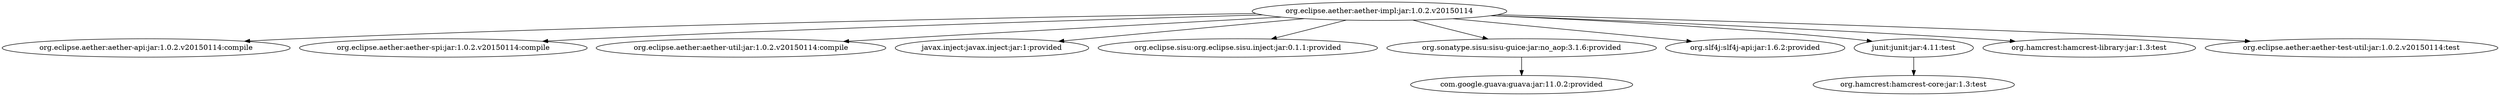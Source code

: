 digraph "org.eclipse.aether:aether-impl:jar:1.0.2.v20150114" { 
	"org.eclipse.aether:aether-impl:jar:1.0.2.v20150114" -> "org.eclipse.aether:aether-api:jar:1.0.2.v20150114:compile" ; 
	"org.eclipse.aether:aether-impl:jar:1.0.2.v20150114" -> "org.eclipse.aether:aether-spi:jar:1.0.2.v20150114:compile" ; 
	"org.eclipse.aether:aether-impl:jar:1.0.2.v20150114" -> "org.eclipse.aether:aether-util:jar:1.0.2.v20150114:compile" ; 
	"org.eclipse.aether:aether-impl:jar:1.0.2.v20150114" -> "javax.inject:javax.inject:jar:1:provided" ; 
	"org.eclipse.aether:aether-impl:jar:1.0.2.v20150114" -> "org.eclipse.sisu:org.eclipse.sisu.inject:jar:0.1.1:provided" ; 
	"org.eclipse.aether:aether-impl:jar:1.0.2.v20150114" -> "org.sonatype.sisu:sisu-guice:jar:no_aop:3.1.6:provided" ; 
	"org.eclipse.aether:aether-impl:jar:1.0.2.v20150114" -> "org.slf4j:slf4j-api:jar:1.6.2:provided" ; 
	"org.eclipse.aether:aether-impl:jar:1.0.2.v20150114" -> "junit:junit:jar:4.11:test" ; 
	"org.eclipse.aether:aether-impl:jar:1.0.2.v20150114" -> "org.hamcrest:hamcrest-library:jar:1.3:test" ; 
	"org.eclipse.aether:aether-impl:jar:1.0.2.v20150114" -> "org.eclipse.aether:aether-test-util:jar:1.0.2.v20150114:test" ; 
	"org.sonatype.sisu:sisu-guice:jar:no_aop:3.1.6:provided" -> "com.google.guava:guava:jar:11.0.2:provided" ; 
	"junit:junit:jar:4.11:test" -> "org.hamcrest:hamcrest-core:jar:1.3:test" ; 
 } 